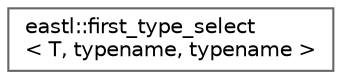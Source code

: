 digraph "类继承关系图"
{
 // LATEX_PDF_SIZE
  bgcolor="transparent";
  edge [fontname=Helvetica,fontsize=10,labelfontname=Helvetica,labelfontsize=10];
  node [fontname=Helvetica,fontsize=10,shape=box,height=0.2,width=0.4];
  rankdir="LR";
  Node0 [id="Node000000",label="eastl::first_type_select\l\< T, typename, typename \>",height=0.2,width=0.4,color="grey40", fillcolor="white", style="filled",URL="$structeastl_1_1first__type__select.html",tooltip=" "];
}
